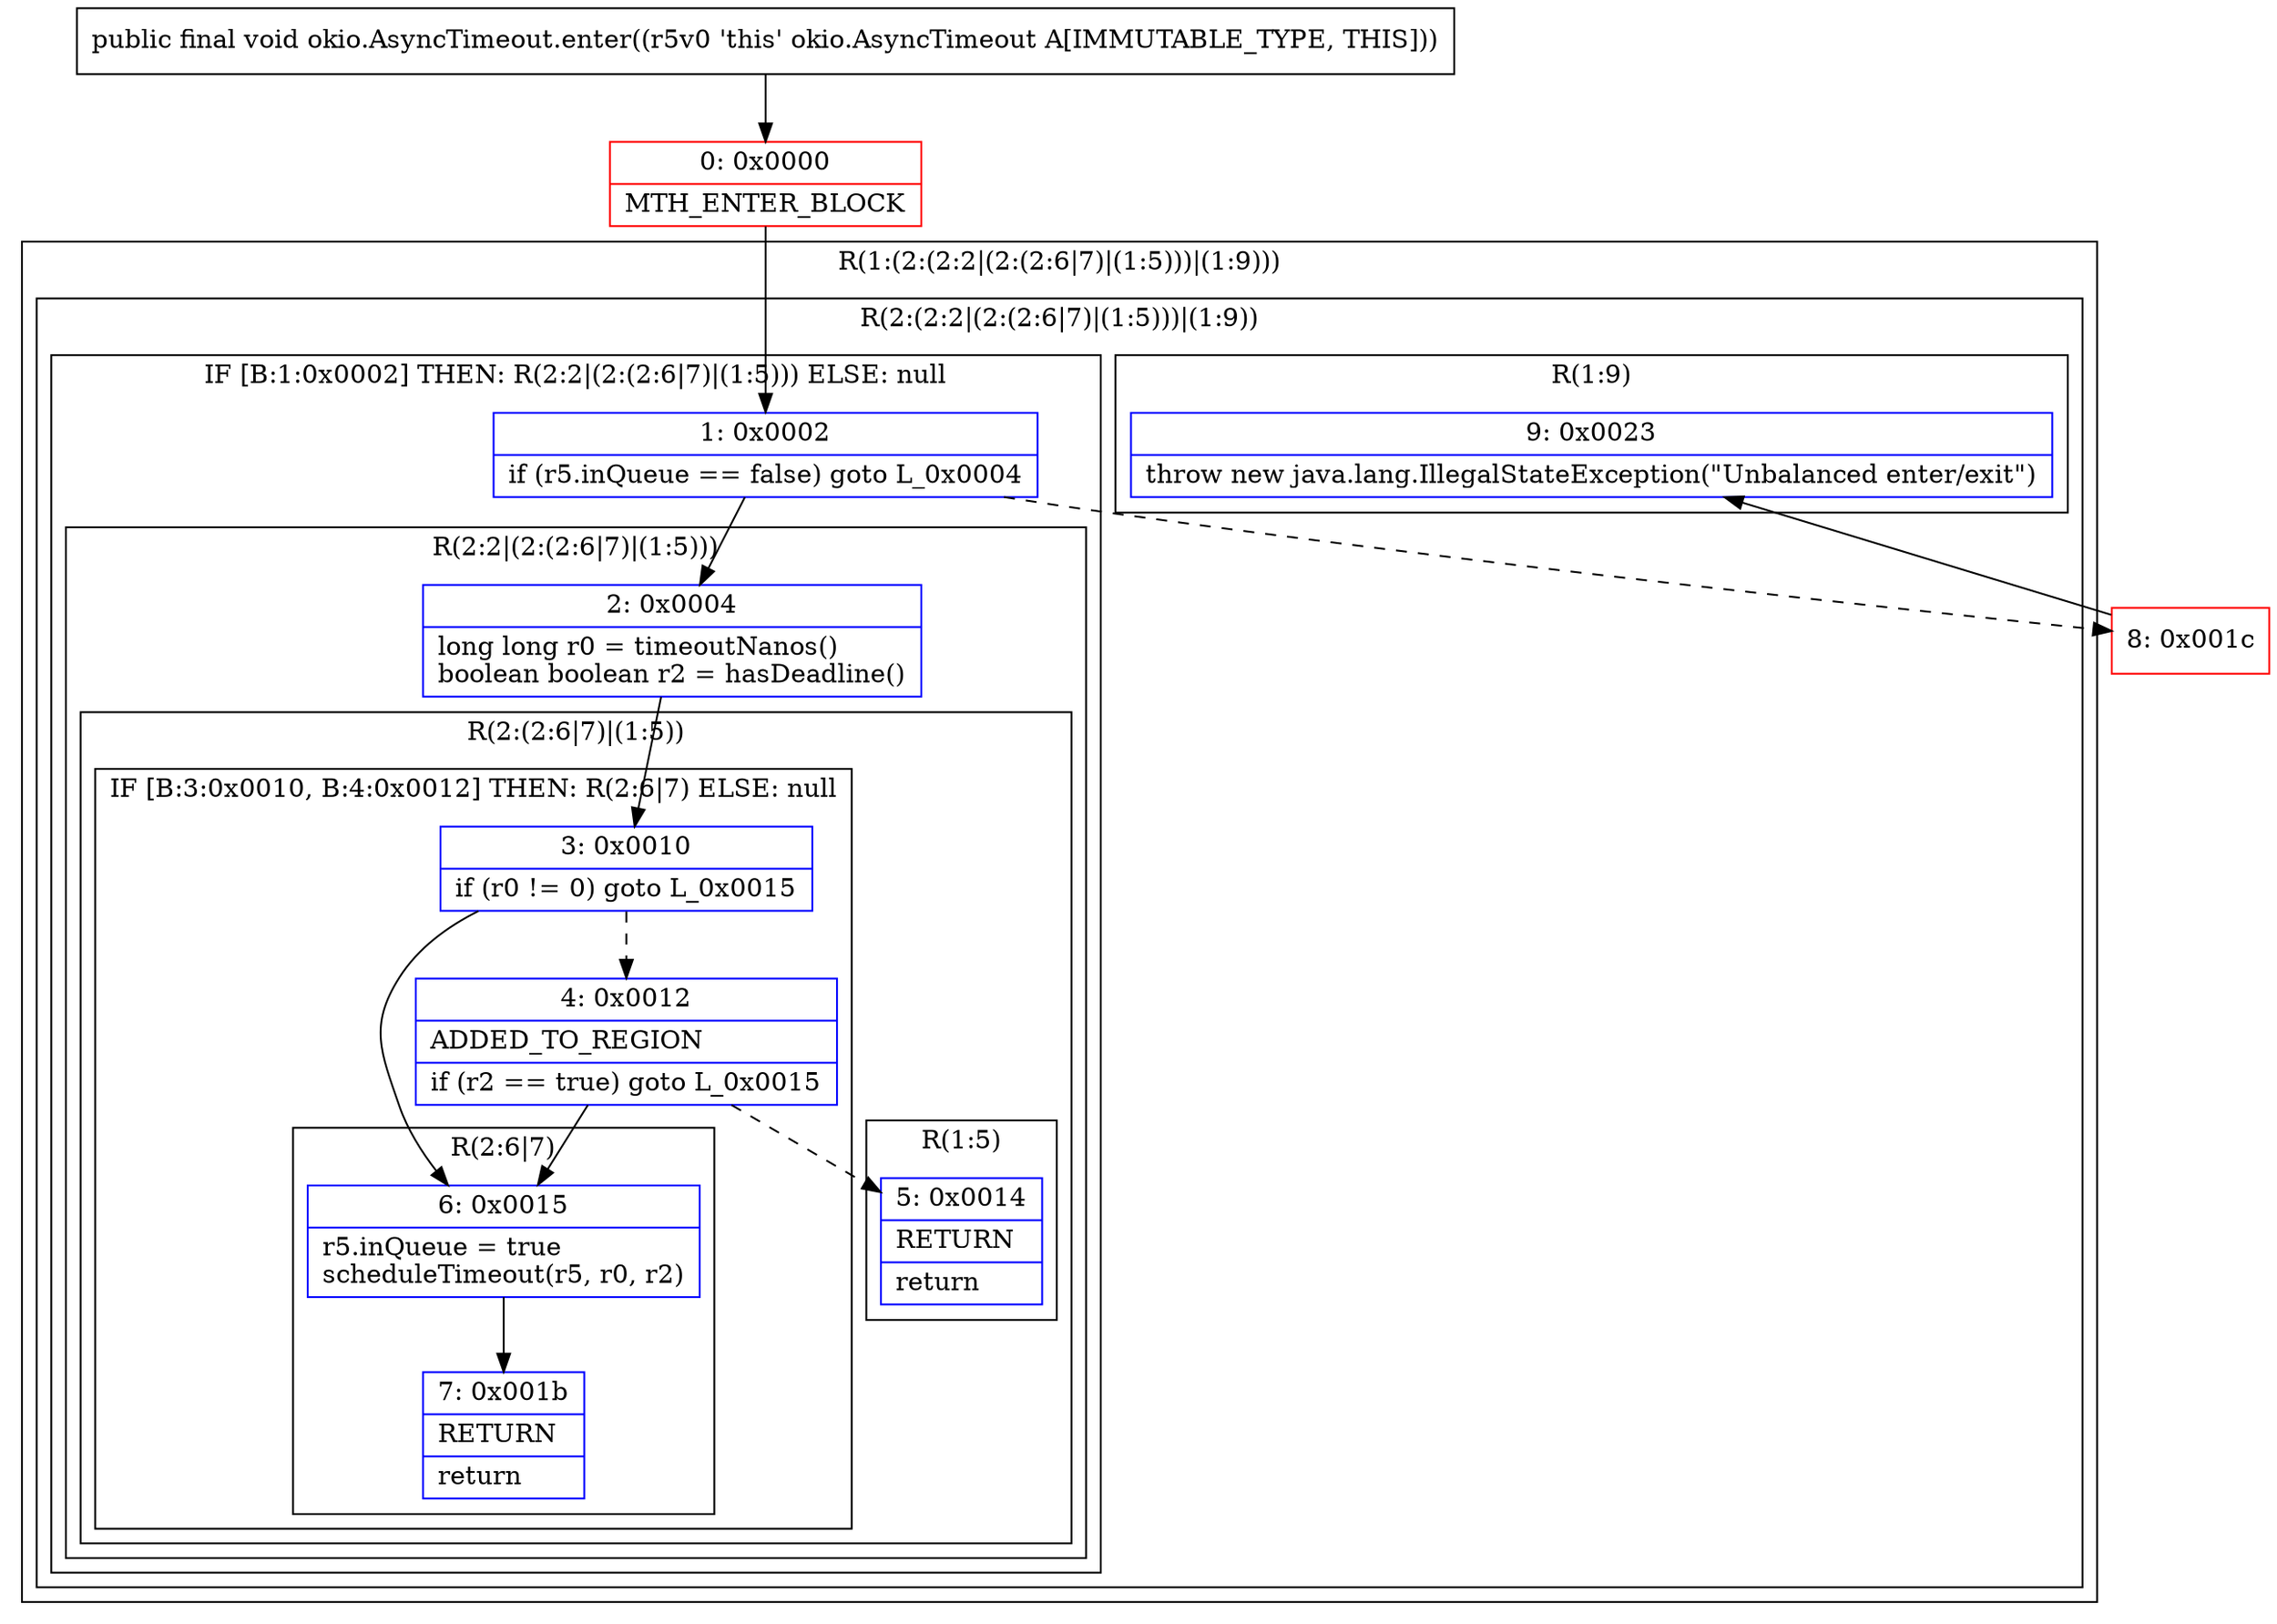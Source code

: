 digraph "CFG forokio.AsyncTimeout.enter()V" {
subgraph cluster_Region_1839854895 {
label = "R(1:(2:(2:2|(2:(2:6|7)|(1:5)))|(1:9)))";
node [shape=record,color=blue];
subgraph cluster_Region_2023209503 {
label = "R(2:(2:2|(2:(2:6|7)|(1:5)))|(1:9))";
node [shape=record,color=blue];
subgraph cluster_IfRegion_1590168170 {
label = "IF [B:1:0x0002] THEN: R(2:2|(2:(2:6|7)|(1:5))) ELSE: null";
node [shape=record,color=blue];
Node_1 [shape=record,label="{1\:\ 0x0002|if (r5.inQueue == false) goto L_0x0004\l}"];
subgraph cluster_Region_1774746474 {
label = "R(2:2|(2:(2:6|7)|(1:5)))";
node [shape=record,color=blue];
Node_2 [shape=record,label="{2\:\ 0x0004|long long r0 = timeoutNanos()\lboolean boolean r2 = hasDeadline()\l}"];
subgraph cluster_Region_1997282922 {
label = "R(2:(2:6|7)|(1:5))";
node [shape=record,color=blue];
subgraph cluster_IfRegion_1318386060 {
label = "IF [B:3:0x0010, B:4:0x0012] THEN: R(2:6|7) ELSE: null";
node [shape=record,color=blue];
Node_3 [shape=record,label="{3\:\ 0x0010|if (r0 != 0) goto L_0x0015\l}"];
Node_4 [shape=record,label="{4\:\ 0x0012|ADDED_TO_REGION\l|if (r2 == true) goto L_0x0015\l}"];
subgraph cluster_Region_857145266 {
label = "R(2:6|7)";
node [shape=record,color=blue];
Node_6 [shape=record,label="{6\:\ 0x0015|r5.inQueue = true\lscheduleTimeout(r5, r0, r2)\l}"];
Node_7 [shape=record,label="{7\:\ 0x001b|RETURN\l|return\l}"];
}
}
subgraph cluster_Region_1437506857 {
label = "R(1:5)";
node [shape=record,color=blue];
Node_5 [shape=record,label="{5\:\ 0x0014|RETURN\l|return\l}"];
}
}
}
}
subgraph cluster_Region_271352513 {
label = "R(1:9)";
node [shape=record,color=blue];
Node_9 [shape=record,label="{9\:\ 0x0023|throw new java.lang.IllegalStateException(\"Unbalanced enter\/exit\")\l}"];
}
}
}
Node_0 [shape=record,color=red,label="{0\:\ 0x0000|MTH_ENTER_BLOCK\l}"];
Node_8 [shape=record,color=red,label="{8\:\ 0x001c}"];
MethodNode[shape=record,label="{public final void okio.AsyncTimeout.enter((r5v0 'this' okio.AsyncTimeout A[IMMUTABLE_TYPE, THIS])) }"];
MethodNode -> Node_0;
Node_1 -> Node_2;
Node_1 -> Node_8[style=dashed];
Node_2 -> Node_3;
Node_3 -> Node_4[style=dashed];
Node_3 -> Node_6;
Node_4 -> Node_5[style=dashed];
Node_4 -> Node_6;
Node_6 -> Node_7;
Node_0 -> Node_1;
Node_8 -> Node_9;
}

